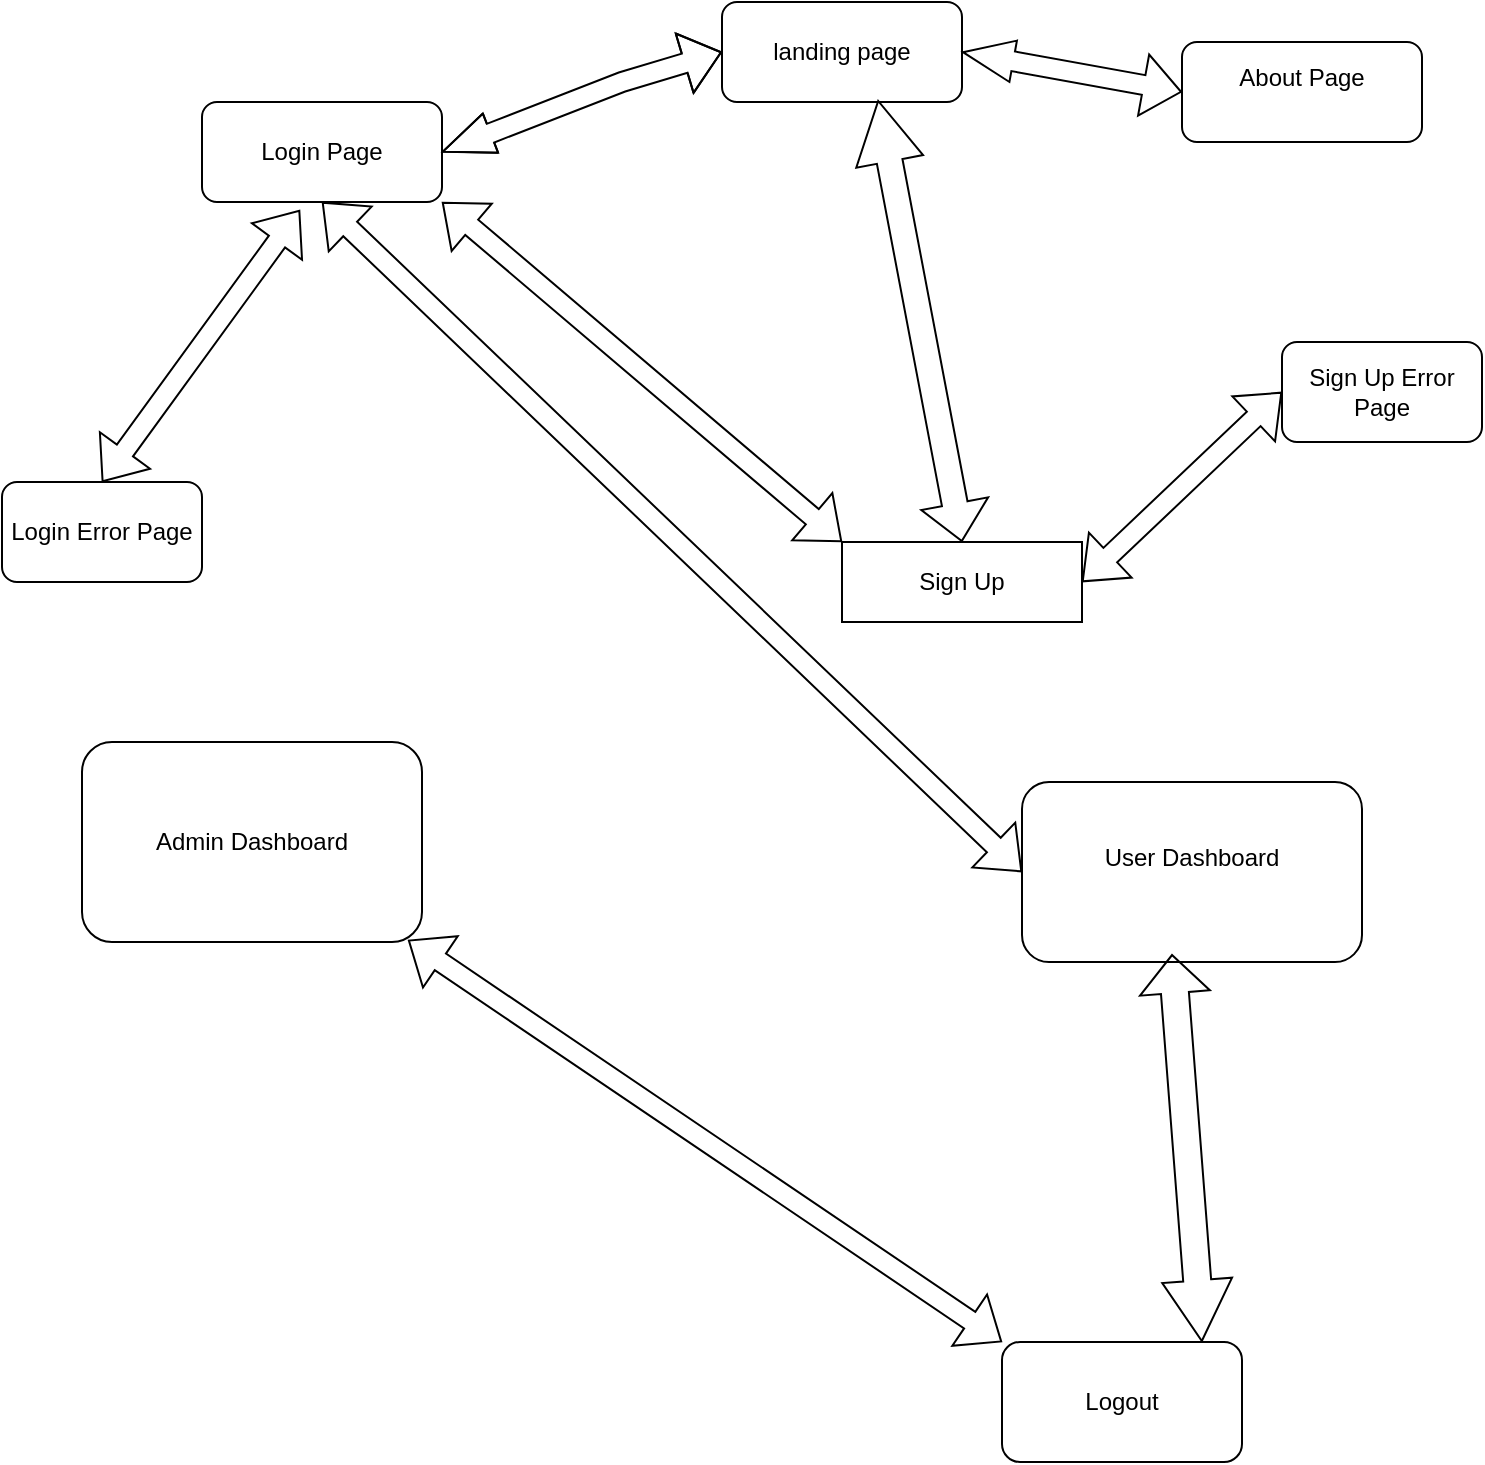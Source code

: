 <mxfile version="24.7.12">
  <diagram id="C5RBs43oDa-KdzZeNtuy" name="Page-1">
    <mxGraphModel dx="850" dy="1603" grid="1" gridSize="10" guides="1" tooltips="1" connect="1" arrows="1" fold="1" page="1" pageScale="1" pageWidth="827" pageHeight="1169" math="0" shadow="0">
      <root>
        <mxCell id="WIyWlLk6GJQsqaUBKTNV-0" />
        <mxCell id="WIyWlLk6GJQsqaUBKTNV-1" parent="WIyWlLk6GJQsqaUBKTNV-0" />
        <mxCell id="6Pgav437zveEL_gNOTaa-0" value="landing page" style="rounded=1;whiteSpace=wrap;html=1;" vertex="1" parent="WIyWlLk6GJQsqaUBKTNV-1">
          <mxGeometry x="370" y="-10" width="120" height="50" as="geometry" />
        </mxCell>
        <mxCell id="6Pgav437zveEL_gNOTaa-1" value="Sign Up " style="rounded=0;whiteSpace=wrap;html=1;" vertex="1" parent="WIyWlLk6GJQsqaUBKTNV-1">
          <mxGeometry x="430" y="260" width="120" height="40" as="geometry" />
        </mxCell>
        <mxCell id="6Pgav437zveEL_gNOTaa-2" value="&lt;div&gt;About Page&lt;/div&gt;&lt;div&gt;&lt;br&gt;&lt;/div&gt;" style="rounded=1;whiteSpace=wrap;html=1;" vertex="1" parent="WIyWlLk6GJQsqaUBKTNV-1">
          <mxGeometry x="600" y="10" width="120" height="50" as="geometry" />
        </mxCell>
        <mxCell id="6Pgav437zveEL_gNOTaa-3" value="&lt;div&gt;Login Page&lt;/div&gt;" style="rounded=1;whiteSpace=wrap;html=1;" vertex="1" parent="WIyWlLk6GJQsqaUBKTNV-1">
          <mxGeometry x="110" y="40" width="120" height="50" as="geometry" />
        </mxCell>
        <mxCell id="6Pgav437zveEL_gNOTaa-6" value="" style="shape=flexArrow;endArrow=classic;startArrow=classic;html=1;rounded=0;startWidth=10;startSize=8.17;exitX=1;exitY=0.5;exitDx=0;exitDy=0;entryX=0;entryY=0.5;entryDx=0;entryDy=0;" edge="1" parent="WIyWlLk6GJQsqaUBKTNV-1" source="6Pgav437zveEL_gNOTaa-3" target="6Pgav437zveEL_gNOTaa-0">
          <mxGeometry width="100" height="100" relative="1" as="geometry">
            <mxPoint x="310" y="80" as="sourcePoint" />
            <mxPoint x="340" y="30" as="targetPoint" />
            <Array as="points">
              <mxPoint x="320" y="30" />
            </Array>
          </mxGeometry>
        </mxCell>
        <mxCell id="6Pgav437zveEL_gNOTaa-7" value="" style="shape=flexArrow;endArrow=classic;startArrow=classic;html=1;rounded=0;startWidth=10;startSize=8.17;exitX=1;exitY=0.5;exitDx=0;exitDy=0;entryX=0;entryY=0.5;entryDx=0;entryDy=0;" edge="1" parent="WIyWlLk6GJQsqaUBKTNV-1" source="6Pgav437zveEL_gNOTaa-0" target="6Pgav437zveEL_gNOTaa-2">
          <mxGeometry width="100" height="100" relative="1" as="geometry">
            <mxPoint x="490" y="37.5" as="sourcePoint" />
            <mxPoint x="590" y="32.5" as="targetPoint" />
          </mxGeometry>
        </mxCell>
        <mxCell id="6Pgav437zveEL_gNOTaa-8" value="" style="shape=flexArrow;endArrow=classic;startArrow=classic;html=1;rounded=0;width=13;endSize=9.92;entryX=0.65;entryY=0.98;entryDx=0;entryDy=0;entryPerimeter=0;exitX=0.5;exitY=0;exitDx=0;exitDy=0;" edge="1" parent="WIyWlLk6GJQsqaUBKTNV-1" source="6Pgav437zveEL_gNOTaa-1" target="6Pgav437zveEL_gNOTaa-0">
          <mxGeometry width="100" height="100" relative="1" as="geometry">
            <mxPoint x="370" y="150" as="sourcePoint" />
            <mxPoint x="440" y="70" as="targetPoint" />
          </mxGeometry>
        </mxCell>
        <mxCell id="6Pgav437zveEL_gNOTaa-9" value="&lt;div&gt;User Dashboard&lt;/div&gt;&lt;div&gt;&lt;br&gt;&lt;/div&gt;" style="rounded=1;whiteSpace=wrap;html=1;" vertex="1" parent="WIyWlLk6GJQsqaUBKTNV-1">
          <mxGeometry x="520" y="380" width="170" height="90" as="geometry" />
        </mxCell>
        <mxCell id="6Pgav437zveEL_gNOTaa-10" value="" style="shape=flexArrow;endArrow=classic;startArrow=classic;html=1;rounded=0;entryX=0.5;entryY=1;entryDx=0;entryDy=0;exitX=0;exitY=0.5;exitDx=0;exitDy=0;" edge="1" parent="WIyWlLk6GJQsqaUBKTNV-1" source="6Pgav437zveEL_gNOTaa-9" target="6Pgav437zveEL_gNOTaa-3">
          <mxGeometry width="100" height="100" relative="1" as="geometry">
            <mxPoint x="120" y="260" as="sourcePoint" />
            <mxPoint x="220" y="160" as="targetPoint" />
          </mxGeometry>
        </mxCell>
        <mxCell id="6Pgav437zveEL_gNOTaa-12" value="Login Error Page " style="rounded=1;whiteSpace=wrap;html=1;" vertex="1" parent="WIyWlLk6GJQsqaUBKTNV-1">
          <mxGeometry x="10" y="230" width="100" height="50" as="geometry" />
        </mxCell>
        <mxCell id="6Pgav437zveEL_gNOTaa-13" value="" style="shape=flexArrow;endArrow=classic;startArrow=classic;html=1;rounded=0;exitX=0.5;exitY=0;exitDx=0;exitDy=0;entryX=0.408;entryY=1.08;entryDx=0;entryDy=0;entryPerimeter=0;" edge="1" parent="WIyWlLk6GJQsqaUBKTNV-1" source="6Pgav437zveEL_gNOTaa-12" target="6Pgav437zveEL_gNOTaa-3">
          <mxGeometry width="100" height="100" relative="1" as="geometry">
            <mxPoint x="50" y="210" as="sourcePoint" />
            <mxPoint x="150" y="110" as="targetPoint" />
          </mxGeometry>
        </mxCell>
        <mxCell id="6Pgav437zveEL_gNOTaa-15" value="&lt;div&gt;Admin Dashboard&lt;/div&gt;" style="rounded=1;whiteSpace=wrap;html=1;" vertex="1" parent="WIyWlLk6GJQsqaUBKTNV-1">
          <mxGeometry x="50" y="360" width="170" height="100" as="geometry" />
        </mxCell>
        <mxCell id="6Pgav437zveEL_gNOTaa-16" value="" style="shape=flexArrow;endArrow=classic;startArrow=classic;html=1;rounded=0;entryX=0;entryY=0;entryDx=0;entryDy=0;exitX=1;exitY=1;exitDx=0;exitDy=0;" edge="1" parent="WIyWlLk6GJQsqaUBKTNV-1" source="6Pgav437zveEL_gNOTaa-3" target="6Pgav437zveEL_gNOTaa-1">
          <mxGeometry width="100" height="100" relative="1" as="geometry">
            <mxPoint x="360" y="230" as="sourcePoint" />
            <mxPoint x="460" y="130" as="targetPoint" />
          </mxGeometry>
        </mxCell>
        <mxCell id="6Pgav437zveEL_gNOTaa-17" value="Logout" style="rounded=1;whiteSpace=wrap;html=1;" vertex="1" parent="WIyWlLk6GJQsqaUBKTNV-1">
          <mxGeometry x="510" y="660" width="120" height="60" as="geometry" />
        </mxCell>
        <mxCell id="6Pgav437zveEL_gNOTaa-18" value="" style="shape=flexArrow;endArrow=classic;startArrow=classic;html=1;rounded=0;exitX=0.833;exitY=0;exitDx=0;exitDy=0;entryX=0.441;entryY=0.956;entryDx=0;entryDy=0;entryPerimeter=0;width=14;startSize=9.8;exitPerimeter=0;" edge="1" parent="WIyWlLk6GJQsqaUBKTNV-1" source="6Pgav437zveEL_gNOTaa-17" target="6Pgav437zveEL_gNOTaa-9">
          <mxGeometry width="100" height="100" relative="1" as="geometry">
            <mxPoint x="360" y="530" as="sourcePoint" />
            <mxPoint x="460" y="430" as="targetPoint" />
          </mxGeometry>
        </mxCell>
        <mxCell id="6Pgav437zveEL_gNOTaa-19" value="" style="shape=flexArrow;endArrow=classic;startArrow=classic;html=1;rounded=0;entryX=0.959;entryY=0.99;entryDx=0;entryDy=0;exitX=0;exitY=0;exitDx=0;exitDy=0;entryPerimeter=0;" edge="1" parent="WIyWlLk6GJQsqaUBKTNV-1" source="6Pgav437zveEL_gNOTaa-17" target="6Pgav437zveEL_gNOTaa-15">
          <mxGeometry width="100" height="100" relative="1" as="geometry">
            <mxPoint x="480" y="630" as="sourcePoint" />
            <mxPoint x="720" y="470" as="targetPoint" />
          </mxGeometry>
        </mxCell>
        <mxCell id="6Pgav437zveEL_gNOTaa-20" value="Sign Up Error Page " style="rounded=1;whiteSpace=wrap;html=1;" vertex="1" parent="WIyWlLk6GJQsqaUBKTNV-1">
          <mxGeometry x="650" y="160" width="100" height="50" as="geometry" />
        </mxCell>
        <mxCell id="6Pgav437zveEL_gNOTaa-23" value="" style="shape=flexArrow;endArrow=classic;startArrow=classic;html=1;rounded=0;entryX=0;entryY=0.5;entryDx=0;entryDy=0;exitX=1;exitY=0.5;exitDx=0;exitDy=0;" edge="1" parent="WIyWlLk6GJQsqaUBKTNV-1" source="6Pgav437zveEL_gNOTaa-1" target="6Pgav437zveEL_gNOTaa-20">
          <mxGeometry width="100" height="100" relative="1" as="geometry">
            <mxPoint x="520" y="190" as="sourcePoint" />
            <mxPoint x="620" y="90" as="targetPoint" />
          </mxGeometry>
        </mxCell>
      </root>
    </mxGraphModel>
  </diagram>
</mxfile>
